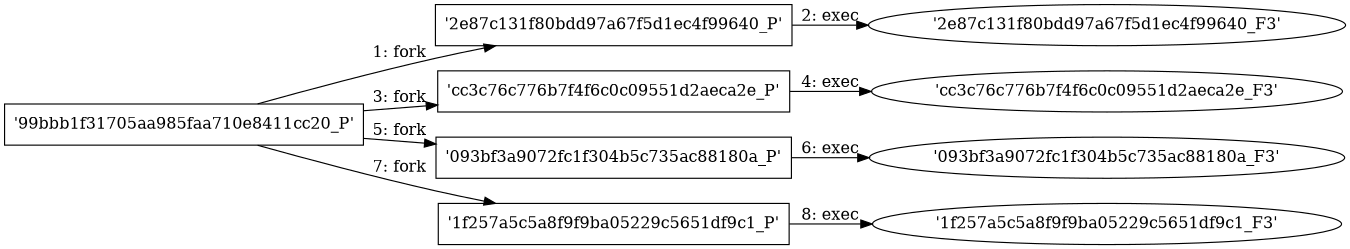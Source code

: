 digraph "D:\Learning\Paper\apt\基于CTI的攻击预警\Dataset\攻击图\ASGfromALLCTI\Vulnerability Spotlight Multiple remote code execution vulnerabilities in Foxit PDF Reader.dot" {
rankdir="LR"
size="9"
fixedsize="false"
splines="true"
nodesep=0.3
ranksep=0
fontsize=10
overlap="scalexy"
engine= "neato"
	"'99bbb1f31705aa985faa710e8411cc20_P'" [node_type=Process shape=box]
	"'2e87c131f80bdd97a67f5d1ec4f99640_P'" [node_type=Process shape=box]
	"'99bbb1f31705aa985faa710e8411cc20_P'" -> "'2e87c131f80bdd97a67f5d1ec4f99640_P'" [label="1: fork"]
	"'2e87c131f80bdd97a67f5d1ec4f99640_P'" [node_type=Process shape=box]
	"'2e87c131f80bdd97a67f5d1ec4f99640_F3'" [node_type=File shape=ellipse]
	"'2e87c131f80bdd97a67f5d1ec4f99640_P'" -> "'2e87c131f80bdd97a67f5d1ec4f99640_F3'" [label="2: exec"]
	"'99bbb1f31705aa985faa710e8411cc20_P'" [node_type=Process shape=box]
	"'cc3c76c776b7f4f6c0c09551d2aeca2e_P'" [node_type=Process shape=box]
	"'99bbb1f31705aa985faa710e8411cc20_P'" -> "'cc3c76c776b7f4f6c0c09551d2aeca2e_P'" [label="3: fork"]
	"'cc3c76c776b7f4f6c0c09551d2aeca2e_P'" [node_type=Process shape=box]
	"'cc3c76c776b7f4f6c0c09551d2aeca2e_F3'" [node_type=File shape=ellipse]
	"'cc3c76c776b7f4f6c0c09551d2aeca2e_P'" -> "'cc3c76c776b7f4f6c0c09551d2aeca2e_F3'" [label="4: exec"]
	"'99bbb1f31705aa985faa710e8411cc20_P'" [node_type=Process shape=box]
	"'093bf3a9072fc1f304b5c735ac88180a_P'" [node_type=Process shape=box]
	"'99bbb1f31705aa985faa710e8411cc20_P'" -> "'093bf3a9072fc1f304b5c735ac88180a_P'" [label="5: fork"]
	"'093bf3a9072fc1f304b5c735ac88180a_P'" [node_type=Process shape=box]
	"'093bf3a9072fc1f304b5c735ac88180a_F3'" [node_type=File shape=ellipse]
	"'093bf3a9072fc1f304b5c735ac88180a_P'" -> "'093bf3a9072fc1f304b5c735ac88180a_F3'" [label="6: exec"]
	"'99bbb1f31705aa985faa710e8411cc20_P'" [node_type=Process shape=box]
	"'1f257a5c5a8f9f9ba05229c5651df9c1_P'" [node_type=Process shape=box]
	"'99bbb1f31705aa985faa710e8411cc20_P'" -> "'1f257a5c5a8f9f9ba05229c5651df9c1_P'" [label="7: fork"]
	"'1f257a5c5a8f9f9ba05229c5651df9c1_P'" [node_type=Process shape=box]
	"'1f257a5c5a8f9f9ba05229c5651df9c1_F3'" [node_type=File shape=ellipse]
	"'1f257a5c5a8f9f9ba05229c5651df9c1_P'" -> "'1f257a5c5a8f9f9ba05229c5651df9c1_F3'" [label="8: exec"]
}
